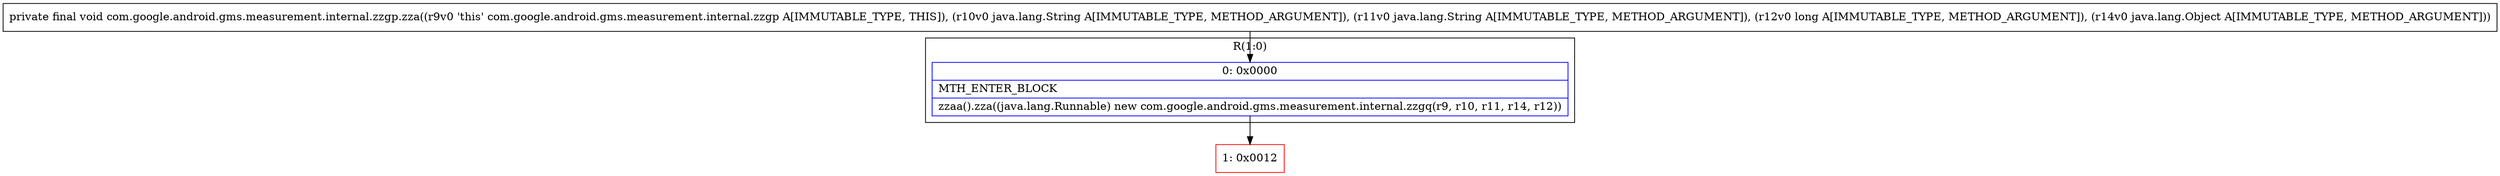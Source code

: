 digraph "CFG forcom.google.android.gms.measurement.internal.zzgp.zza(Ljava\/lang\/String;Ljava\/lang\/String;JLjava\/lang\/Object;)V" {
subgraph cluster_Region_1573980890 {
label = "R(1:0)";
node [shape=record,color=blue];
Node_0 [shape=record,label="{0\:\ 0x0000|MTH_ENTER_BLOCK\l|zzaa().zza((java.lang.Runnable) new com.google.android.gms.measurement.internal.zzgq(r9, r10, r11, r14, r12))\l}"];
}
Node_1 [shape=record,color=red,label="{1\:\ 0x0012}"];
MethodNode[shape=record,label="{private final void com.google.android.gms.measurement.internal.zzgp.zza((r9v0 'this' com.google.android.gms.measurement.internal.zzgp A[IMMUTABLE_TYPE, THIS]), (r10v0 java.lang.String A[IMMUTABLE_TYPE, METHOD_ARGUMENT]), (r11v0 java.lang.String A[IMMUTABLE_TYPE, METHOD_ARGUMENT]), (r12v0 long A[IMMUTABLE_TYPE, METHOD_ARGUMENT]), (r14v0 java.lang.Object A[IMMUTABLE_TYPE, METHOD_ARGUMENT])) }"];
MethodNode -> Node_0;
Node_0 -> Node_1;
}

